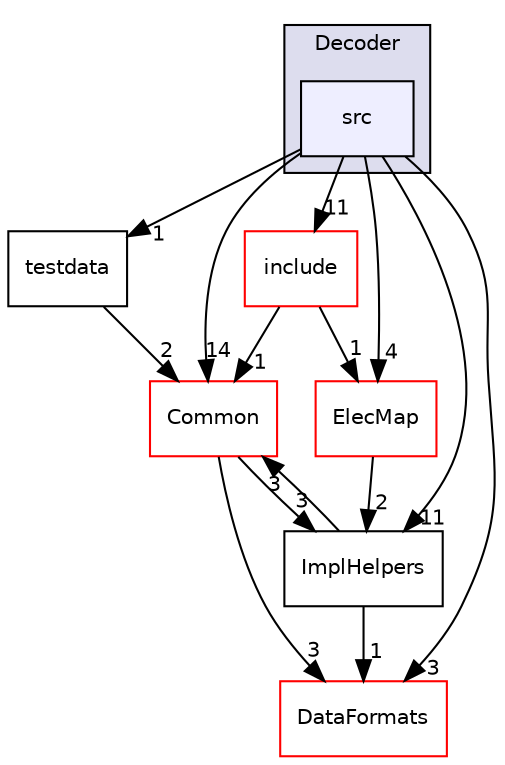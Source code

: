 digraph "/home/travis/build/AliceO2Group/AliceO2/Detectors/MUON/MCH/Raw/Decoder/src" {
  bgcolor=transparent;
  compound=true
  node [ fontsize="10", fontname="Helvetica"];
  edge [ labelfontsize="10", labelfontname="Helvetica"];
  subgraph clusterdir_060542ae88c3eb8c9b22a30de881a7e9 {
    graph [ bgcolor="#ddddee", pencolor="black", label="Decoder" fontname="Helvetica", fontsize="10", URL="dir_060542ae88c3eb8c9b22a30de881a7e9.html"]
  dir_5cf327fcf87e9e676182b837d15f78ab [shape=box, label="src", style="filled", fillcolor="#eeeeff", pencolor="black", URL="dir_5cf327fcf87e9e676182b837d15f78ab.html"];
  }
  dir_73a2990d2d1f2bd930bc27bf45f6b0c9 [shape=box label="testdata" URL="dir_73a2990d2d1f2bd930bc27bf45f6b0c9.html"];
  dir_0cfbacb297625179725e3de4f30c0e94 [shape=box label="ElecMap" color="red" URL="dir_0cfbacb297625179725e3de4f30c0e94.html"];
  dir_55964488a5749f1fcba45aaf4e122cee [shape=box label="Common" color="red" URL="dir_55964488a5749f1fcba45aaf4e122cee.html"];
  dir_cfadcf1c28477e06298c128044978e91 [shape=box label="ImplHelpers" URL="dir_cfadcf1c28477e06298c128044978e91.html"];
  dir_10dbadd582c5f56f2a579debde05dc79 [shape=box label="include" color="red" URL="dir_10dbadd582c5f56f2a579debde05dc79.html"];
  dir_2171f7ec022c5423887b07c69b2f5b48 [shape=box label="DataFormats" color="red" URL="dir_2171f7ec022c5423887b07c69b2f5b48.html"];
  dir_0cfbacb297625179725e3de4f30c0e94->dir_cfadcf1c28477e06298c128044978e91 [headlabel="2", labeldistance=1.5 headhref="dir_000410_000532.html"];
  dir_73a2990d2d1f2bd930bc27bf45f6b0c9->dir_55964488a5749f1fcba45aaf4e122cee [headlabel="2", labeldistance=1.5 headhref="dir_000533_000519.html"];
  dir_55964488a5749f1fcba45aaf4e122cee->dir_cfadcf1c28477e06298c128044978e91 [headlabel="3", labeldistance=1.5 headhref="dir_000519_000532.html"];
  dir_55964488a5749f1fcba45aaf4e122cee->dir_2171f7ec022c5423887b07c69b2f5b48 [headlabel="3", labeldistance=1.5 headhref="dir_000519_000076.html"];
  dir_cfadcf1c28477e06298c128044978e91->dir_55964488a5749f1fcba45aaf4e122cee [headlabel="3", labeldistance=1.5 headhref="dir_000532_000519.html"];
  dir_cfadcf1c28477e06298c128044978e91->dir_2171f7ec022c5423887b07c69b2f5b48 [headlabel="1", labeldistance=1.5 headhref="dir_000532_000076.html"];
  dir_5cf327fcf87e9e676182b837d15f78ab->dir_73a2990d2d1f2bd930bc27bf45f6b0c9 [headlabel="1", labeldistance=1.5 headhref="dir_000527_000533.html"];
  dir_5cf327fcf87e9e676182b837d15f78ab->dir_0cfbacb297625179725e3de4f30c0e94 [headlabel="4", labeldistance=1.5 headhref="dir_000527_000410.html"];
  dir_5cf327fcf87e9e676182b837d15f78ab->dir_55964488a5749f1fcba45aaf4e122cee [headlabel="14", labeldistance=1.5 headhref="dir_000527_000519.html"];
  dir_5cf327fcf87e9e676182b837d15f78ab->dir_cfadcf1c28477e06298c128044978e91 [headlabel="11", labeldistance=1.5 headhref="dir_000527_000532.html"];
  dir_5cf327fcf87e9e676182b837d15f78ab->dir_10dbadd582c5f56f2a579debde05dc79 [headlabel="11", labeldistance=1.5 headhref="dir_000527_000525.html"];
  dir_5cf327fcf87e9e676182b837d15f78ab->dir_2171f7ec022c5423887b07c69b2f5b48 [headlabel="3", labeldistance=1.5 headhref="dir_000527_000076.html"];
  dir_10dbadd582c5f56f2a579debde05dc79->dir_0cfbacb297625179725e3de4f30c0e94 [headlabel="1", labeldistance=1.5 headhref="dir_000525_000410.html"];
  dir_10dbadd582c5f56f2a579debde05dc79->dir_55964488a5749f1fcba45aaf4e122cee [headlabel="1", labeldistance=1.5 headhref="dir_000525_000519.html"];
}
